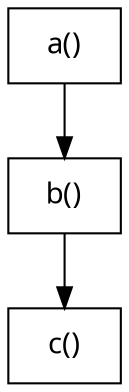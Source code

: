 digraph G {
  node [
    shape = rect;
    fontname = "Handlee";
  ]
  edge [
    fontname = "Handlee";
  ]
  bgcolor = transparent;
  fontname = "Handlee";
  compound = true;
  s_53_2 [
    class = "methodInvocation";
    label = "a()";
    fillcolor = white;
    style = filled;
  ];
  s_54_2 [
    class = "methodInvocation";
    label = "b()";
    fillcolor = white;
    style = filled;
  ];
  s_55_2 [
    class = "methodInvocation";
    label = "c()";
    fillcolor = white;
    style = filled;
  ];
  s_53_2 -> s_54_2;
  s_54_2 -> s_55_2;

}

